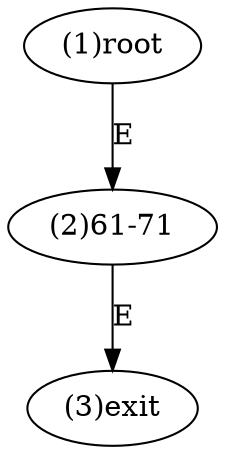 digraph "" { 
1[ label="(1)root"];
2[ label="(2)61-71"];
3[ label="(3)exit"];
1->2[ label="E"];
2->3[ label="E"];
}